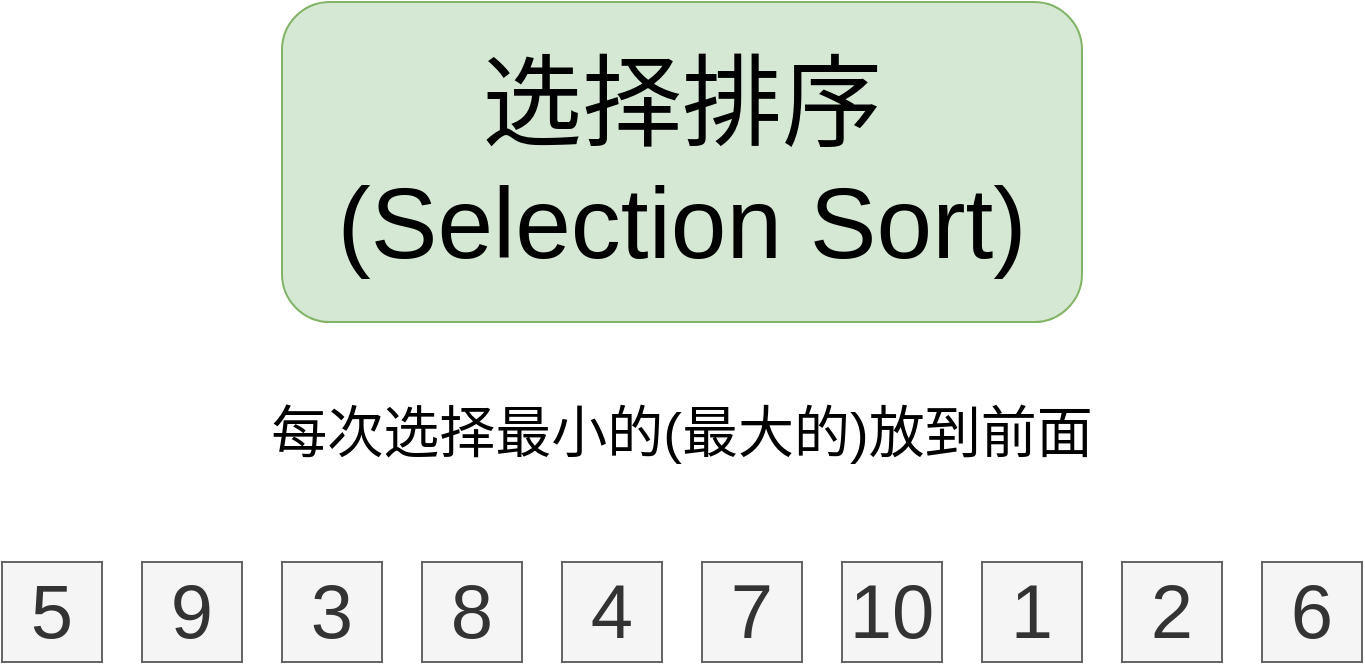<mxfile version="14.6.13" type="device" pages="3"><diagram id="DFtcCVNyRpYNjmfdy4M-" name="第 1 页"><mxGraphModel dx="1506" dy="1222" grid="1" gridSize="10" guides="1" tooltips="1" connect="1" arrows="1" fold="1" page="0" pageScale="1" pageWidth="827" pageHeight="1169" background="none" math="0" shadow="0"><root><mxCell id="0"/><mxCell id="1" parent="0"/><mxCell id="JPk376SaroXnXMrBy5B7-1" value="选择排序&lt;br style=&quot;font-size: 50px&quot;&gt;(Selection Sort)" style="rounded=1;whiteSpace=wrap;html=1;fontSize=50;fillColor=#d5e8d4;strokeColor=#82b366;" parent="1" vertex="1"><mxGeometry x="80" y="-40" width="400" height="160" as="geometry"/></mxCell><mxCell id="JPk376SaroXnXMrBy5B7-2" value="5" style="rounded=0;whiteSpace=wrap;html=1;fontSize=38;fillColor=#f5f5f5;strokeColor=#666666;fontColor=#333333;" parent="1" vertex="1"><mxGeometry x="-60" y="240" width="50" height="50" as="geometry"/></mxCell><mxCell id="JPk376SaroXnXMrBy5B7-3" value="9" style="rounded=0;whiteSpace=wrap;html=1;fontSize=38;fillColor=#f5f5f5;strokeColor=#666666;fontColor=#333333;" parent="1" vertex="1"><mxGeometry x="10" y="240" width="50" height="50" as="geometry"/></mxCell><mxCell id="JPk376SaroXnXMrBy5B7-4" value="3" style="rounded=0;whiteSpace=wrap;html=1;fontSize=38;fillColor=#f5f5f5;strokeColor=#666666;fontColor=#333333;" parent="1" vertex="1"><mxGeometry x="80" y="240" width="50" height="50" as="geometry"/></mxCell><mxCell id="JPk376SaroXnXMrBy5B7-5" value="8" style="rounded=0;whiteSpace=wrap;html=1;fontSize=38;fillColor=#f5f5f5;strokeColor=#666666;fontColor=#333333;" parent="1" vertex="1"><mxGeometry x="150" y="240" width="50" height="50" as="geometry"/></mxCell><mxCell id="JPk376SaroXnXMrBy5B7-6" value="4" style="rounded=0;whiteSpace=wrap;html=1;fontSize=38;fillColor=#f5f5f5;strokeColor=#666666;fontColor=#333333;" parent="1" vertex="1"><mxGeometry x="220" y="240" width="50" height="50" as="geometry"/></mxCell><mxCell id="JPk376SaroXnXMrBy5B7-7" value="7" style="rounded=0;whiteSpace=wrap;html=1;fontSize=38;fillColor=#f5f5f5;strokeColor=#666666;fontColor=#333333;" parent="1" vertex="1"><mxGeometry x="290" y="240" width="50" height="50" as="geometry"/></mxCell><mxCell id="JPk376SaroXnXMrBy5B7-8" value="10" style="rounded=0;whiteSpace=wrap;html=1;fontSize=38;fillColor=#f5f5f5;strokeColor=#666666;fontColor=#333333;" parent="1" vertex="1"><mxGeometry x="360" y="240" width="50" height="50" as="geometry"/></mxCell><mxCell id="-NcK5sb7skDjaQxUDPJe-1" value="1" style="rounded=0;whiteSpace=wrap;html=1;fontSize=38;fillColor=#f5f5f5;strokeColor=#666666;fontColor=#333333;" parent="1" vertex="1"><mxGeometry x="430" y="240" width="50" height="50" as="geometry"/></mxCell><mxCell id="-NcK5sb7skDjaQxUDPJe-2" value="2" style="rounded=0;whiteSpace=wrap;html=1;fontSize=38;fillColor=#f5f5f5;strokeColor=#666666;fontColor=#333333;" parent="1" vertex="1"><mxGeometry x="500" y="240" width="50" height="50" as="geometry"/></mxCell><mxCell id="-NcK5sb7skDjaQxUDPJe-3" value="6" style="rounded=0;whiteSpace=wrap;html=1;fontSize=38;fillColor=#f5f5f5;strokeColor=#666666;fontColor=#333333;" parent="1" vertex="1"><mxGeometry x="570" y="240" width="50" height="50" as="geometry"/></mxCell><mxCell id="qjsyw-VVrH_WOhxvLOuo-1" value="每次选择最小的(最大的)放到前面" style="text;html=1;strokeColor=none;fillColor=none;align=center;verticalAlign=middle;whiteSpace=wrap;rounded=0;fontSize=28;" parent="1" vertex="1"><mxGeometry x="50" y="160" width="460" height="30" as="geometry"/></mxCell></root></mxGraphModel></diagram><diagram id="j09lljhY_SNZ_bqhN55e" name="第 2 页"><mxGraphModel dx="1106" dy="822" grid="1" gridSize="10" guides="1" tooltips="1" connect="1" arrows="1" fold="1" page="0" pageScale="1" pageWidth="827" pageHeight="1169" math="0" shadow="0"><root><mxCell id="Cza8OjOJoiXTeCcBFWQ5-0"/><mxCell id="Cza8OjOJoiXTeCcBFWQ5-1" parent="Cza8OjOJoiXTeCcBFWQ5-0"/><mxCell id="Cza8OjOJoiXTeCcBFWQ5-2" value="时间复杂度" style="rounded=1;whiteSpace=wrap;html=1;fontSize=50;fillColor=#d5e8d4;strokeColor=#82b366;" parent="Cza8OjOJoiXTeCcBFWQ5-1" vertex="1"><mxGeometry x="80" y="120" width="400" height="160" as="geometry"/></mxCell><mxCell id="ok_-JSbx3bj0Xc5zURYF-0" value="最好：n^2" style="text;html=1;strokeColor=none;fillColor=none;align=left;verticalAlign=middle;whiteSpace=wrap;rounded=0;fontSize=48;" parent="Cza8OjOJoiXTeCcBFWQ5-1" vertex="1"><mxGeometry x="80" y="320" width="310" height="60" as="geometry"/></mxCell><mxCell id="ok_-JSbx3bj0Xc5zURYF-1" value="最坏：n^2" style="text;html=1;strokeColor=none;fillColor=none;align=left;verticalAlign=middle;whiteSpace=wrap;rounded=0;fontSize=48;" parent="Cza8OjOJoiXTeCcBFWQ5-1" vertex="1"><mxGeometry x="80" y="480" width="310" height="60" as="geometry"/></mxCell><mxCell id="ok_-JSbx3bj0Xc5zURYF-2" value="平均：n^2" style="text;html=1;strokeColor=none;fillColor=none;align=left;verticalAlign=middle;whiteSpace=wrap;rounded=0;fontSize=48;" parent="Cza8OjOJoiXTeCcBFWQ5-1" vertex="1"><mxGeometry x="80" y="640" width="310" height="60" as="geometry"/></mxCell><mxCell id="AOj6sRr3_vmWdNeolLuK-0" value="1" style="rounded=0;whiteSpace=wrap;html=1;fontSize=38;fillColor=#f5f5f5;strokeColor=#666666;fontColor=#333333;" parent="Cza8OjOJoiXTeCcBFWQ5-1" vertex="1"><mxGeometry x="80" y="400" width="50" height="50" as="geometry"/></mxCell><mxCell id="AOj6sRr3_vmWdNeolLuK-1" value="2" style="rounded=0;whiteSpace=wrap;html=1;fontSize=38;fillColor=#f5f5f5;strokeColor=#666666;fontColor=#333333;" parent="Cza8OjOJoiXTeCcBFWQ5-1" vertex="1"><mxGeometry x="150" y="400" width="50" height="50" as="geometry"/></mxCell><mxCell id="AOj6sRr3_vmWdNeolLuK-2" value="3" style="rounded=0;whiteSpace=wrap;html=1;fontSize=38;fillColor=#f5f5f5;strokeColor=#666666;fontColor=#333333;" parent="Cza8OjOJoiXTeCcBFWQ5-1" vertex="1"><mxGeometry x="220" y="400" width="50" height="50" as="geometry"/></mxCell><mxCell id="AOj6sRr3_vmWdNeolLuK-3" value="4" style="rounded=0;whiteSpace=wrap;html=1;fontSize=38;fillColor=#f5f5f5;strokeColor=#666666;fontColor=#333333;" parent="Cza8OjOJoiXTeCcBFWQ5-1" vertex="1"><mxGeometry x="290" y="400" width="50" height="50" as="geometry"/></mxCell><mxCell id="AOj6sRr3_vmWdNeolLuK-4" value="5" style="rounded=0;whiteSpace=wrap;html=1;fontSize=38;fillColor=#f5f5f5;strokeColor=#666666;fontColor=#333333;" parent="Cza8OjOJoiXTeCcBFWQ5-1" vertex="1"><mxGeometry x="360" y="400" width="50" height="50" as="geometry"/></mxCell><mxCell id="AOj6sRr3_vmWdNeolLuK-5" value="6" style="rounded=0;whiteSpace=wrap;html=1;fontSize=38;fillColor=#f5f5f5;strokeColor=#666666;fontColor=#333333;" parent="Cza8OjOJoiXTeCcBFWQ5-1" vertex="1"><mxGeometry x="430" y="400" width="50" height="50" as="geometry"/></mxCell><mxCell id="AOj6sRr3_vmWdNeolLuK-6" value="7" style="rounded=0;whiteSpace=wrap;html=1;fontSize=38;fillColor=#f5f5f5;strokeColor=#666666;fontColor=#333333;" parent="Cza8OjOJoiXTeCcBFWQ5-1" vertex="1"><mxGeometry x="500" y="400" width="50" height="50" as="geometry"/></mxCell><mxCell id="AOj6sRr3_vmWdNeolLuK-7" value="7" style="rounded=0;whiteSpace=wrap;html=1;fontSize=38;fillColor=#f5f5f5;strokeColor=#666666;fontColor=#333333;" parent="Cza8OjOJoiXTeCcBFWQ5-1" vertex="1"><mxGeometry x="290" y="560" width="50" height="50" as="geometry"/></mxCell><mxCell id="AOj6sRr3_vmWdNeolLuK-8" value="6" style="rounded=0;whiteSpace=wrap;html=1;fontSize=38;fillColor=#f5f5f5;strokeColor=#666666;fontColor=#333333;" parent="Cza8OjOJoiXTeCcBFWQ5-1" vertex="1"><mxGeometry x="360" y="560" width="50" height="50" as="geometry"/></mxCell><mxCell id="AOj6sRr3_vmWdNeolLuK-9" value="5" style="rounded=0;whiteSpace=wrap;html=1;fontSize=38;fillColor=#f5f5f5;strokeColor=#666666;fontColor=#333333;" parent="Cza8OjOJoiXTeCcBFWQ5-1" vertex="1"><mxGeometry x="430" y="560" width="50" height="50" as="geometry"/></mxCell><mxCell id="AOj6sRr3_vmWdNeolLuK-10" value="1" style="rounded=0;whiteSpace=wrap;html=1;fontSize=38;fillColor=#f5f5f5;strokeColor=#666666;fontColor=#333333;" parent="Cza8OjOJoiXTeCcBFWQ5-1" vertex="1"><mxGeometry x="710" y="560" width="50" height="50" as="geometry"/></mxCell><mxCell id="AOj6sRr3_vmWdNeolLuK-11" value="2" style="rounded=0;whiteSpace=wrap;html=1;fontSize=38;fillColor=#f5f5f5;strokeColor=#666666;fontColor=#333333;" parent="Cza8OjOJoiXTeCcBFWQ5-1" vertex="1"><mxGeometry x="640" y="560" width="50" height="50" as="geometry"/></mxCell><mxCell id="AOj6sRr3_vmWdNeolLuK-12" value="3" style="rounded=0;whiteSpace=wrap;html=1;fontSize=38;fillColor=#f5f5f5;strokeColor=#666666;fontColor=#333333;" parent="Cza8OjOJoiXTeCcBFWQ5-1" vertex="1"><mxGeometry x="570" y="560" width="50" height="50" as="geometry"/></mxCell><mxCell id="AOj6sRr3_vmWdNeolLuK-13" value="4" style="rounded=0;whiteSpace=wrap;html=1;fontSize=38;fillColor=#f5f5f5;strokeColor=#666666;fontColor=#333333;" parent="Cza8OjOJoiXTeCcBFWQ5-1" vertex="1"><mxGeometry x="500" y="560" width="50" height="50" as="geometry"/></mxCell><mxCell id="3qyc6V-p4PY2UKYiSlVp-1" value="9" style="rounded=0;whiteSpace=wrap;html=1;fontSize=38;fillColor=#f5f5f5;strokeColor=#666666;fontColor=#333333;" parent="Cza8OjOJoiXTeCcBFWQ5-1" vertex="1"><mxGeometry x="640" y="400" width="50" height="50" as="geometry"/></mxCell><mxCell id="3qyc6V-p4PY2UKYiSlVp-3" value="8" style="rounded=0;whiteSpace=wrap;html=1;fontSize=38;fillColor=#f5f5f5;strokeColor=#666666;fontColor=#333333;" parent="Cza8OjOJoiXTeCcBFWQ5-1" vertex="1"><mxGeometry x="570" y="400" width="50" height="50" as="geometry"/></mxCell><mxCell id="3qyc6V-p4PY2UKYiSlVp-6" value="10" style="rounded=0;whiteSpace=wrap;html=1;fontSize=38;fillColor=#f5f5f5;strokeColor=#666666;fontColor=#333333;" parent="Cza8OjOJoiXTeCcBFWQ5-1" vertex="1"><mxGeometry x="710" y="400" width="50" height="50" as="geometry"/></mxCell><mxCell id="3qyc6V-p4PY2UKYiSlVp-10" value="9" style="rounded=0;whiteSpace=wrap;html=1;fontSize=38;fillColor=#f5f5f5;strokeColor=#666666;fontColor=#333333;" parent="Cza8OjOJoiXTeCcBFWQ5-1" vertex="1"><mxGeometry x="150" y="560" width="50" height="50" as="geometry"/></mxCell><mxCell id="3qyc6V-p4PY2UKYiSlVp-11" value="8" style="rounded=0;whiteSpace=wrap;html=1;fontSize=38;fillColor=#f5f5f5;strokeColor=#666666;fontColor=#333333;" parent="Cza8OjOJoiXTeCcBFWQ5-1" vertex="1"><mxGeometry x="220" y="560" width="50" height="50" as="geometry"/></mxCell><mxCell id="3qyc6V-p4PY2UKYiSlVp-12" value="10" style="rounded=0;whiteSpace=wrap;html=1;fontSize=38;fillColor=#f5f5f5;strokeColor=#666666;fontColor=#333333;" parent="Cza8OjOJoiXTeCcBFWQ5-1" vertex="1"><mxGeometry x="80" y="560" width="50" height="50" as="geometry"/></mxCell><mxCell id="g6puFqhbQtIIsc4r56UH-0" value="空间复杂度: 1" style="rounded=1;whiteSpace=wrap;html=1;fontSize=50;fillColor=#d5e8d4;strokeColor=#82b366;" vertex="1" parent="Cza8OjOJoiXTeCcBFWQ5-1"><mxGeometry x="80" y="760" width="400" height="160" as="geometry"/></mxCell></root></mxGraphModel></diagram><diagram id="LUUu_eL5Nfo0dGLRP0q5" name="第 3 页"><mxGraphModel dx="1106" dy="822" grid="1" gridSize="10" guides="1" tooltips="1" connect="1" arrows="1" fold="1" page="0" pageScale="1" pageWidth="827" pageHeight="1169" math="0" shadow="0"><root><mxCell id="JwbJZOtsxlV-FDBOYaIl-0"/><mxCell id="JwbJZOtsxlV-FDBOYaIl-1" parent="JwbJZOtsxlV-FDBOYaIl-0"/><mxCell id="KVRzSYj3VnBSGSnC1myO-0" value="不稳定" style="rounded=1;whiteSpace=wrap;html=1;fontSize=50;fillColor=#d5e8d4;strokeColor=#82b366;" vertex="1" parent="JwbJZOtsxlV-FDBOYaIl-1"><mxGeometry x="80" y="120" width="400" height="160" as="geometry"/></mxCell><mxCell id="hM_RyGP6r1mvPrXQRh3p-0" value="5" style="rounded=0;whiteSpace=wrap;html=1;fontSize=38;fillColor=#dae8fc;strokeColor=#6c8ebf;" vertex="1" parent="JwbJZOtsxlV-FDBOYaIl-1"><mxGeometry x="80" y="360" width="50" height="50" as="geometry"/></mxCell><mxCell id="hM_RyGP6r1mvPrXQRh3p-1" value="4" style="rounded=0;whiteSpace=wrap;html=1;fontSize=38;fillColor=#f5f5f5;strokeColor=#666666;fontColor=#333333;" vertex="1" parent="JwbJZOtsxlV-FDBOYaIl-1"><mxGeometry x="150" y="360" width="50" height="50" as="geometry"/></mxCell><mxCell id="hM_RyGP6r1mvPrXQRh3p-2" value="2" style="rounded=0;whiteSpace=wrap;html=1;fontSize=38;fillColor=#f5f5f5;strokeColor=#666666;fontColor=#333333;" vertex="1" parent="JwbJZOtsxlV-FDBOYaIl-1"><mxGeometry x="290" y="360" width="50" height="50" as="geometry"/></mxCell><mxCell id="hM_RyGP6r1mvPrXQRh3p-3" value="5" style="rounded=0;whiteSpace=wrap;html=1;fontSize=38;fillColor=#fff2cc;strokeColor=#d6b656;" vertex="1" parent="JwbJZOtsxlV-FDBOYaIl-1"><mxGeometry x="220" y="360" width="50" height="50" as="geometry"/></mxCell><mxCell id="hM_RyGP6r1mvPrXQRh3p-10" value="5" style="rounded=0;whiteSpace=wrap;html=1;fontSize=38;fillColor=#dae8fc;strokeColor=#6c8ebf;" vertex="1" parent="JwbJZOtsxlV-FDBOYaIl-1"><mxGeometry x="290" y="440" width="50" height="50" as="geometry"/></mxCell><mxCell id="hM_RyGP6r1mvPrXQRh3p-11" value="4" style="rounded=0;whiteSpace=wrap;html=1;fontSize=38;fillColor=#f5f5f5;strokeColor=#666666;fontColor=#333333;" vertex="1" parent="JwbJZOtsxlV-FDBOYaIl-1"><mxGeometry x="150" y="440" width="50" height="50" as="geometry"/></mxCell><mxCell id="hM_RyGP6r1mvPrXQRh3p-12" value="2" style="rounded=0;whiteSpace=wrap;html=1;fontSize=38;fillColor=#60a917;strokeColor=#2D7600;fontColor=#ffffff;" vertex="1" parent="JwbJZOtsxlV-FDBOYaIl-1"><mxGeometry x="80" y="440" width="50" height="50" as="geometry"/></mxCell><mxCell id="hM_RyGP6r1mvPrXQRh3p-13" value="5" style="rounded=0;whiteSpace=wrap;html=1;fontSize=38;fillColor=#fff2cc;strokeColor=#d6b656;" vertex="1" parent="JwbJZOtsxlV-FDBOYaIl-1"><mxGeometry x="220" y="440" width="50" height="50" as="geometry"/></mxCell><mxCell id="hM_RyGP6r1mvPrXQRh3p-15" value="5" style="rounded=0;whiteSpace=wrap;html=1;fontSize=38;fillColor=#dae8fc;strokeColor=#6c8ebf;" vertex="1" parent="JwbJZOtsxlV-FDBOYaIl-1"><mxGeometry x="290" y="520" width="50" height="50" as="geometry"/></mxCell><mxCell id="hM_RyGP6r1mvPrXQRh3p-16" value="4" style="rounded=0;whiteSpace=wrap;html=1;fontSize=38;fillColor=#60a917;strokeColor=#2D7600;fontColor=#ffffff;" vertex="1" parent="JwbJZOtsxlV-FDBOYaIl-1"><mxGeometry x="150" y="520" width="50" height="50" as="geometry"/></mxCell><mxCell id="hM_RyGP6r1mvPrXQRh3p-17" value="2" style="rounded=0;whiteSpace=wrap;html=1;fontSize=38;fillColor=#60a917;strokeColor=#2D7600;fontColor=#ffffff;" vertex="1" parent="JwbJZOtsxlV-FDBOYaIl-1"><mxGeometry x="80" y="520" width="50" height="50" as="geometry"/></mxCell><mxCell id="hM_RyGP6r1mvPrXQRh3p-18" value="5" style="rounded=0;whiteSpace=wrap;html=1;fontSize=38;fillColor=#fff2cc;strokeColor=#d6b656;" vertex="1" parent="JwbJZOtsxlV-FDBOYaIl-1"><mxGeometry x="220" y="520" width="50" height="50" as="geometry"/></mxCell><mxCell id="hM_RyGP6r1mvPrXQRh3p-20" value="5" style="rounded=0;whiteSpace=wrap;html=1;fontSize=38;fillColor=#60a917;strokeColor=#2D7600;fontColor=#ffffff;" vertex="1" parent="JwbJZOtsxlV-FDBOYaIl-1"><mxGeometry x="290" y="600" width="50" height="50" as="geometry"/></mxCell><mxCell id="hM_RyGP6r1mvPrXQRh3p-21" value="4" style="rounded=0;whiteSpace=wrap;html=1;fontSize=38;fillColor=#60a917;strokeColor=#2D7600;fontColor=#ffffff;" vertex="1" parent="JwbJZOtsxlV-FDBOYaIl-1"><mxGeometry x="150" y="600" width="50" height="50" as="geometry"/></mxCell><mxCell id="hM_RyGP6r1mvPrXQRh3p-22" value="2" style="rounded=0;whiteSpace=wrap;html=1;fontSize=38;fillColor=#60a917;strokeColor=#2D7600;fontColor=#ffffff;" vertex="1" parent="JwbJZOtsxlV-FDBOYaIl-1"><mxGeometry x="80" y="600" width="50" height="50" as="geometry"/></mxCell><mxCell id="hM_RyGP6r1mvPrXQRh3p-23" value="5" style="rounded=0;whiteSpace=wrap;html=1;fontSize=38;fillColor=#60a917;strokeColor=#2D7600;fontColor=#ffffff;" vertex="1" parent="JwbJZOtsxlV-FDBOYaIl-1"><mxGeometry x="220" y="600" width="50" height="50" as="geometry"/></mxCell></root></mxGraphModel></diagram></mxfile>